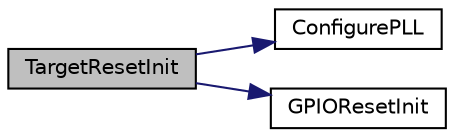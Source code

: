digraph G
{
  edge [fontname="Helvetica",fontsize="10",labelfontname="Helvetica",labelfontsize="10"];
  node [fontname="Helvetica",fontsize="10",shape=record];
  rankdir=LR;
  Node1 [label="TargetResetInit",height=0.2,width=0.4,color="black", fillcolor="grey75", style="filled" fontcolor="black"];
  Node1 -> Node2 [color="midnightblue",fontsize="10",style="solid",fontname="Helvetica"];
  Node2 [label="ConfigurePLL",height=0.2,width=0.4,color="black", fillcolor="white", style="filled",URL="$target_8c.html#ac2ff415e218aebe0a3dae52d98255433"];
  Node1 -> Node3 [color="midnightblue",fontsize="10",style="solid",fontname="Helvetica"];
  Node3 [label="GPIOResetInit",height=0.2,width=0.4,color="black", fillcolor="white", style="filled",URL="$target_8c.html#a68b2c73ead707788bd43fb07e3e3ec8f"];
}
